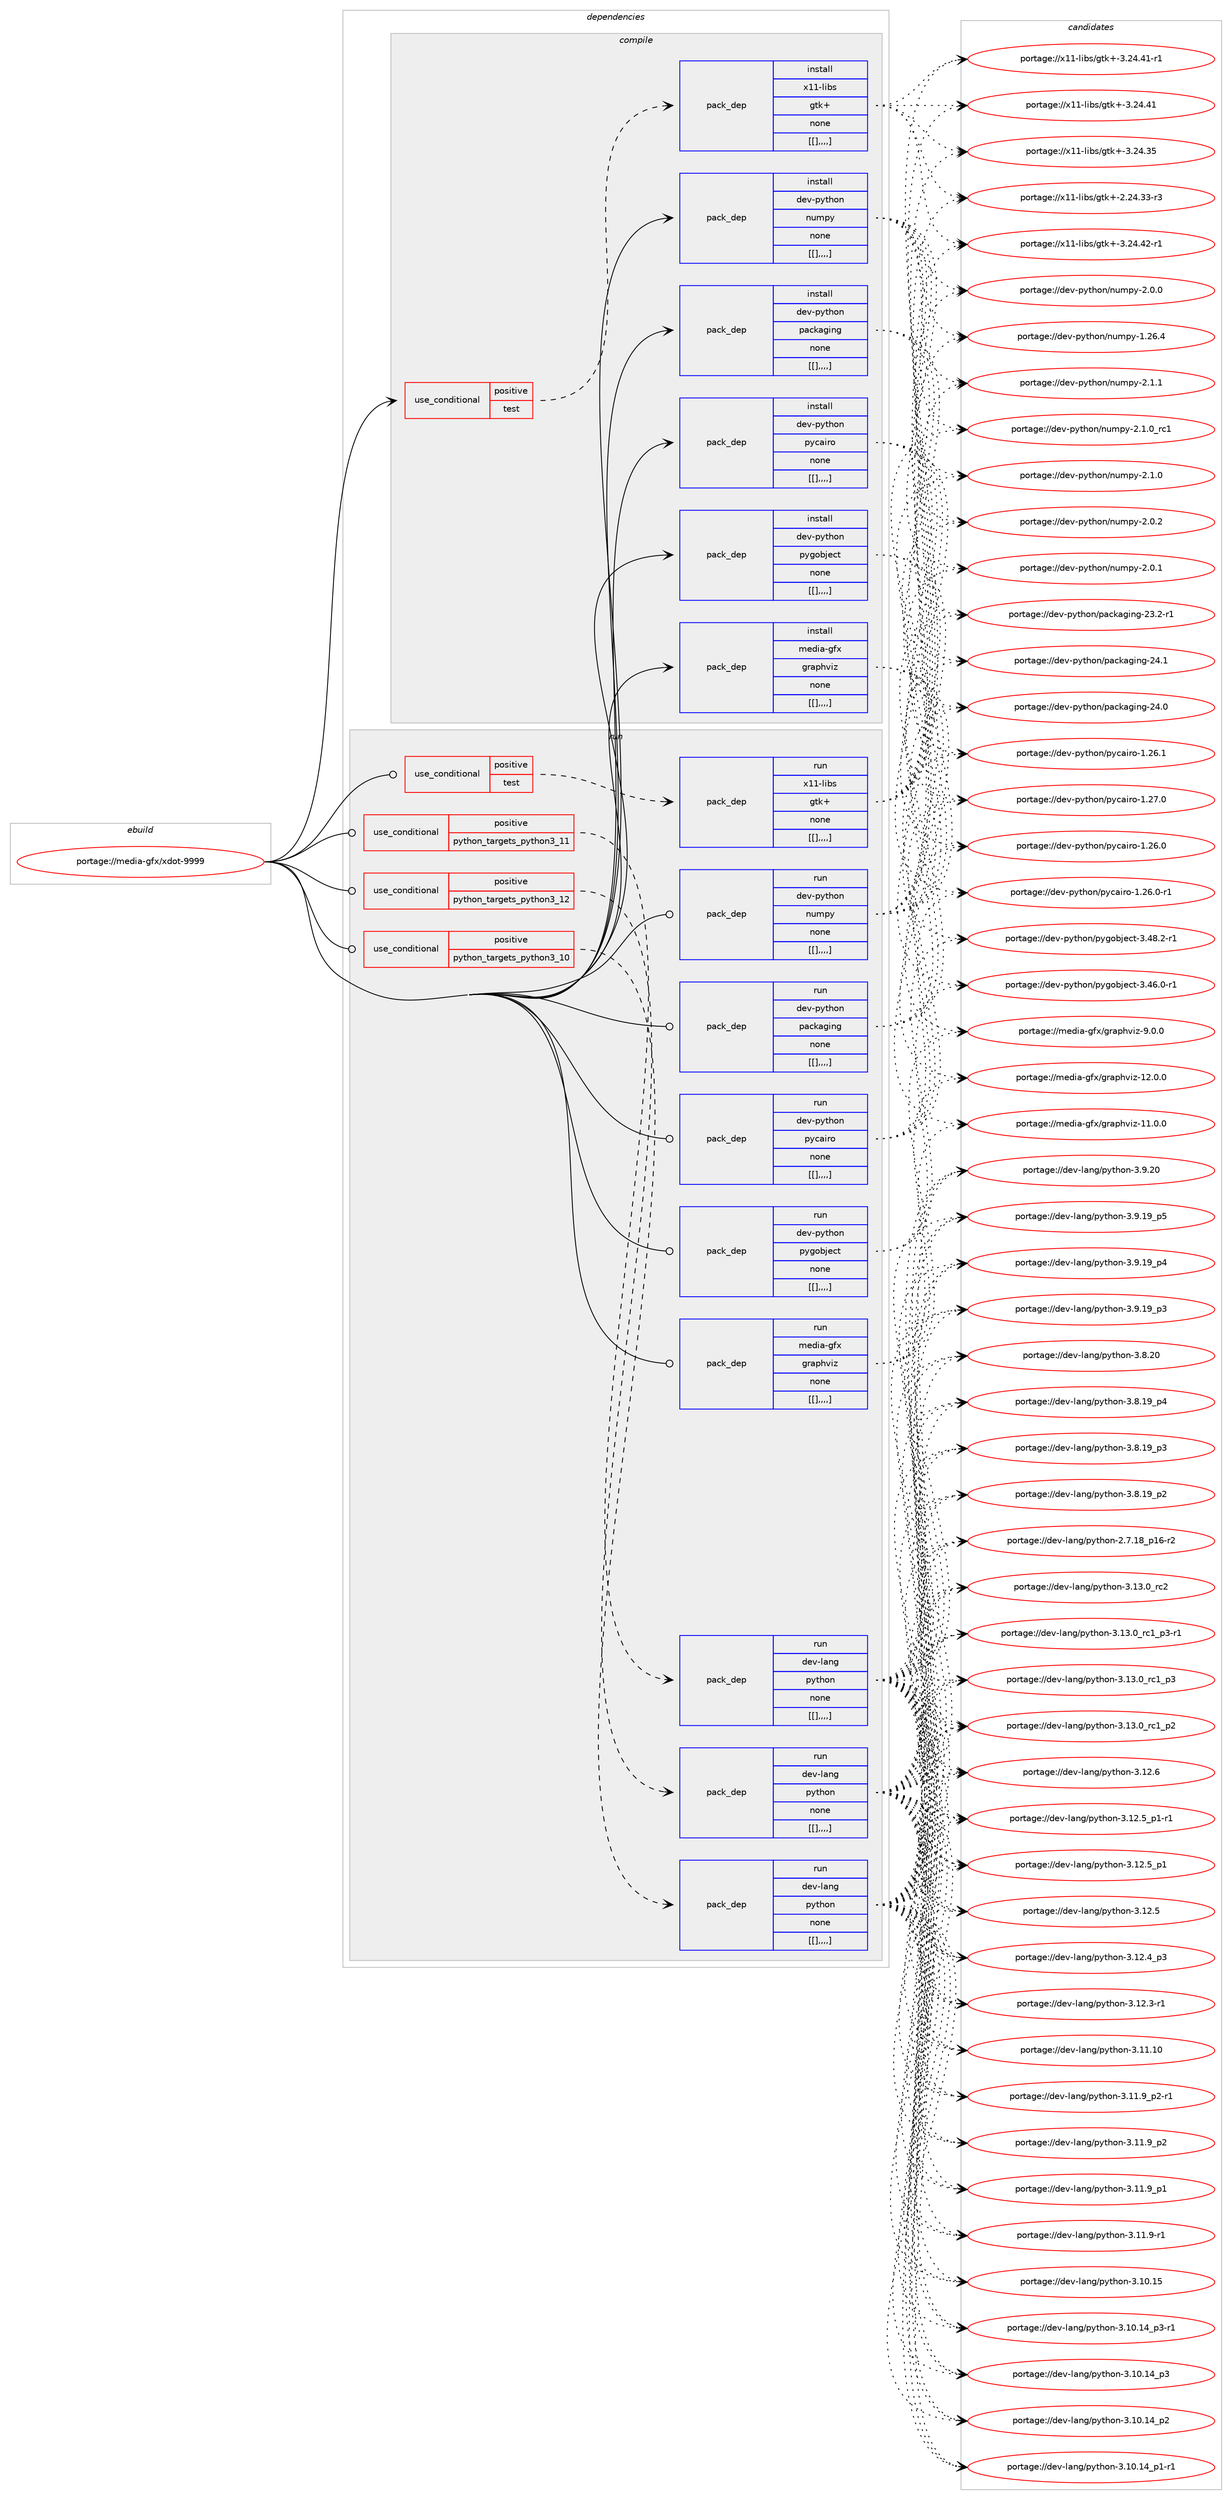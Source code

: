 digraph prolog {

# *************
# Graph options
# *************

newrank=true;
concentrate=true;
compound=true;
graph [rankdir=LR,fontname=Helvetica,fontsize=10,ranksep=1.5];#, ranksep=2.5, nodesep=0.2];
edge  [arrowhead=vee];
node  [fontname=Helvetica,fontsize=10];

# **********
# The ebuild
# **********

subgraph cluster_leftcol {
color=gray;
label=<<i>ebuild</i>>;
id [label="portage://media-gfx/xdot-9999", color=red, width=4, href="../media-gfx/xdot-9999.svg"];
}

# ****************
# The dependencies
# ****************

subgraph cluster_midcol {
color=gray;
label=<<i>dependencies</i>>;
subgraph cluster_compile {
fillcolor="#eeeeee";
style=filled;
label=<<i>compile</i>>;
subgraph cond77358 {
dependency310637 [label=<<TABLE BORDER="0" CELLBORDER="1" CELLSPACING="0" CELLPADDING="4"><TR><TD ROWSPAN="3" CELLPADDING="10">use_conditional</TD></TR><TR><TD>positive</TD></TR><TR><TD>test</TD></TR></TABLE>>, shape=none, color=red];
subgraph pack230756 {
dependency310638 [label=<<TABLE BORDER="0" CELLBORDER="1" CELLSPACING="0" CELLPADDING="4" WIDTH="220"><TR><TD ROWSPAN="6" CELLPADDING="30">pack_dep</TD></TR><TR><TD WIDTH="110">install</TD></TR><TR><TD>x11-libs</TD></TR><TR><TD>gtk+</TD></TR><TR><TD>none</TD></TR><TR><TD>[[],,,,]</TD></TR></TABLE>>, shape=none, color=blue];
}
dependency310637:e -> dependency310638:w [weight=20,style="dashed",arrowhead="vee"];
}
id:e -> dependency310637:w [weight=20,style="solid",arrowhead="vee"];
subgraph pack230757 {
dependency310639 [label=<<TABLE BORDER="0" CELLBORDER="1" CELLSPACING="0" CELLPADDING="4" WIDTH="220"><TR><TD ROWSPAN="6" CELLPADDING="30">pack_dep</TD></TR><TR><TD WIDTH="110">install</TD></TR><TR><TD>dev-python</TD></TR><TR><TD>numpy</TD></TR><TR><TD>none</TD></TR><TR><TD>[[],,,,]</TD></TR></TABLE>>, shape=none, color=blue];
}
id:e -> dependency310639:w [weight=20,style="solid",arrowhead="vee"];
subgraph pack230758 {
dependency310640 [label=<<TABLE BORDER="0" CELLBORDER="1" CELLSPACING="0" CELLPADDING="4" WIDTH="220"><TR><TD ROWSPAN="6" CELLPADDING="30">pack_dep</TD></TR><TR><TD WIDTH="110">install</TD></TR><TR><TD>dev-python</TD></TR><TR><TD>packaging</TD></TR><TR><TD>none</TD></TR><TR><TD>[[],,,,]</TD></TR></TABLE>>, shape=none, color=blue];
}
id:e -> dependency310640:w [weight=20,style="solid",arrowhead="vee"];
subgraph pack230759 {
dependency310641 [label=<<TABLE BORDER="0" CELLBORDER="1" CELLSPACING="0" CELLPADDING="4" WIDTH="220"><TR><TD ROWSPAN="6" CELLPADDING="30">pack_dep</TD></TR><TR><TD WIDTH="110">install</TD></TR><TR><TD>dev-python</TD></TR><TR><TD>pycairo</TD></TR><TR><TD>none</TD></TR><TR><TD>[[],,,,]</TD></TR></TABLE>>, shape=none, color=blue];
}
id:e -> dependency310641:w [weight=20,style="solid",arrowhead="vee"];
subgraph pack230760 {
dependency310642 [label=<<TABLE BORDER="0" CELLBORDER="1" CELLSPACING="0" CELLPADDING="4" WIDTH="220"><TR><TD ROWSPAN="6" CELLPADDING="30">pack_dep</TD></TR><TR><TD WIDTH="110">install</TD></TR><TR><TD>dev-python</TD></TR><TR><TD>pygobject</TD></TR><TR><TD>none</TD></TR><TR><TD>[[],,,,]</TD></TR></TABLE>>, shape=none, color=blue];
}
id:e -> dependency310642:w [weight=20,style="solid",arrowhead="vee"];
subgraph pack230761 {
dependency310643 [label=<<TABLE BORDER="0" CELLBORDER="1" CELLSPACING="0" CELLPADDING="4" WIDTH="220"><TR><TD ROWSPAN="6" CELLPADDING="30">pack_dep</TD></TR><TR><TD WIDTH="110">install</TD></TR><TR><TD>media-gfx</TD></TR><TR><TD>graphviz</TD></TR><TR><TD>none</TD></TR><TR><TD>[[],,,,]</TD></TR></TABLE>>, shape=none, color=blue];
}
id:e -> dependency310643:w [weight=20,style="solid",arrowhead="vee"];
}
subgraph cluster_compileandrun {
fillcolor="#eeeeee";
style=filled;
label=<<i>compile and run</i>>;
}
subgraph cluster_run {
fillcolor="#eeeeee";
style=filled;
label=<<i>run</i>>;
subgraph cond77359 {
dependency310644 [label=<<TABLE BORDER="0" CELLBORDER="1" CELLSPACING="0" CELLPADDING="4"><TR><TD ROWSPAN="3" CELLPADDING="10">use_conditional</TD></TR><TR><TD>positive</TD></TR><TR><TD>python_targets_python3_10</TD></TR></TABLE>>, shape=none, color=red];
subgraph pack230762 {
dependency310645 [label=<<TABLE BORDER="0" CELLBORDER="1" CELLSPACING="0" CELLPADDING="4" WIDTH="220"><TR><TD ROWSPAN="6" CELLPADDING="30">pack_dep</TD></TR><TR><TD WIDTH="110">run</TD></TR><TR><TD>dev-lang</TD></TR><TR><TD>python</TD></TR><TR><TD>none</TD></TR><TR><TD>[[],,,,]</TD></TR></TABLE>>, shape=none, color=blue];
}
dependency310644:e -> dependency310645:w [weight=20,style="dashed",arrowhead="vee"];
}
id:e -> dependency310644:w [weight=20,style="solid",arrowhead="odot"];
subgraph cond77360 {
dependency310646 [label=<<TABLE BORDER="0" CELLBORDER="1" CELLSPACING="0" CELLPADDING="4"><TR><TD ROWSPAN="3" CELLPADDING="10">use_conditional</TD></TR><TR><TD>positive</TD></TR><TR><TD>python_targets_python3_11</TD></TR></TABLE>>, shape=none, color=red];
subgraph pack230763 {
dependency310647 [label=<<TABLE BORDER="0" CELLBORDER="1" CELLSPACING="0" CELLPADDING="4" WIDTH="220"><TR><TD ROWSPAN="6" CELLPADDING="30">pack_dep</TD></TR><TR><TD WIDTH="110">run</TD></TR><TR><TD>dev-lang</TD></TR><TR><TD>python</TD></TR><TR><TD>none</TD></TR><TR><TD>[[],,,,]</TD></TR></TABLE>>, shape=none, color=blue];
}
dependency310646:e -> dependency310647:w [weight=20,style="dashed",arrowhead="vee"];
}
id:e -> dependency310646:w [weight=20,style="solid",arrowhead="odot"];
subgraph cond77361 {
dependency310648 [label=<<TABLE BORDER="0" CELLBORDER="1" CELLSPACING="0" CELLPADDING="4"><TR><TD ROWSPAN="3" CELLPADDING="10">use_conditional</TD></TR><TR><TD>positive</TD></TR><TR><TD>python_targets_python3_12</TD></TR></TABLE>>, shape=none, color=red];
subgraph pack230764 {
dependency310649 [label=<<TABLE BORDER="0" CELLBORDER="1" CELLSPACING="0" CELLPADDING="4" WIDTH="220"><TR><TD ROWSPAN="6" CELLPADDING="30">pack_dep</TD></TR><TR><TD WIDTH="110">run</TD></TR><TR><TD>dev-lang</TD></TR><TR><TD>python</TD></TR><TR><TD>none</TD></TR><TR><TD>[[],,,,]</TD></TR></TABLE>>, shape=none, color=blue];
}
dependency310648:e -> dependency310649:w [weight=20,style="dashed",arrowhead="vee"];
}
id:e -> dependency310648:w [weight=20,style="solid",arrowhead="odot"];
subgraph cond77362 {
dependency310650 [label=<<TABLE BORDER="0" CELLBORDER="1" CELLSPACING="0" CELLPADDING="4"><TR><TD ROWSPAN="3" CELLPADDING="10">use_conditional</TD></TR><TR><TD>positive</TD></TR><TR><TD>test</TD></TR></TABLE>>, shape=none, color=red];
subgraph pack230765 {
dependency310651 [label=<<TABLE BORDER="0" CELLBORDER="1" CELLSPACING="0" CELLPADDING="4" WIDTH="220"><TR><TD ROWSPAN="6" CELLPADDING="30">pack_dep</TD></TR><TR><TD WIDTH="110">run</TD></TR><TR><TD>x11-libs</TD></TR><TR><TD>gtk+</TD></TR><TR><TD>none</TD></TR><TR><TD>[[],,,,]</TD></TR></TABLE>>, shape=none, color=blue];
}
dependency310650:e -> dependency310651:w [weight=20,style="dashed",arrowhead="vee"];
}
id:e -> dependency310650:w [weight=20,style="solid",arrowhead="odot"];
subgraph pack230766 {
dependency310652 [label=<<TABLE BORDER="0" CELLBORDER="1" CELLSPACING="0" CELLPADDING="4" WIDTH="220"><TR><TD ROWSPAN="6" CELLPADDING="30">pack_dep</TD></TR><TR><TD WIDTH="110">run</TD></TR><TR><TD>dev-python</TD></TR><TR><TD>numpy</TD></TR><TR><TD>none</TD></TR><TR><TD>[[],,,,]</TD></TR></TABLE>>, shape=none, color=blue];
}
id:e -> dependency310652:w [weight=20,style="solid",arrowhead="odot"];
subgraph pack230767 {
dependency310653 [label=<<TABLE BORDER="0" CELLBORDER="1" CELLSPACING="0" CELLPADDING="4" WIDTH="220"><TR><TD ROWSPAN="6" CELLPADDING="30">pack_dep</TD></TR><TR><TD WIDTH="110">run</TD></TR><TR><TD>dev-python</TD></TR><TR><TD>packaging</TD></TR><TR><TD>none</TD></TR><TR><TD>[[],,,,]</TD></TR></TABLE>>, shape=none, color=blue];
}
id:e -> dependency310653:w [weight=20,style="solid",arrowhead="odot"];
subgraph pack230768 {
dependency310654 [label=<<TABLE BORDER="0" CELLBORDER="1" CELLSPACING="0" CELLPADDING="4" WIDTH="220"><TR><TD ROWSPAN="6" CELLPADDING="30">pack_dep</TD></TR><TR><TD WIDTH="110">run</TD></TR><TR><TD>dev-python</TD></TR><TR><TD>pycairo</TD></TR><TR><TD>none</TD></TR><TR><TD>[[],,,,]</TD></TR></TABLE>>, shape=none, color=blue];
}
id:e -> dependency310654:w [weight=20,style="solid",arrowhead="odot"];
subgraph pack230769 {
dependency310655 [label=<<TABLE BORDER="0" CELLBORDER="1" CELLSPACING="0" CELLPADDING="4" WIDTH="220"><TR><TD ROWSPAN="6" CELLPADDING="30">pack_dep</TD></TR><TR><TD WIDTH="110">run</TD></TR><TR><TD>dev-python</TD></TR><TR><TD>pygobject</TD></TR><TR><TD>none</TD></TR><TR><TD>[[],,,,]</TD></TR></TABLE>>, shape=none, color=blue];
}
id:e -> dependency310655:w [weight=20,style="solid",arrowhead="odot"];
subgraph pack230770 {
dependency310656 [label=<<TABLE BORDER="0" CELLBORDER="1" CELLSPACING="0" CELLPADDING="4" WIDTH="220"><TR><TD ROWSPAN="6" CELLPADDING="30">pack_dep</TD></TR><TR><TD WIDTH="110">run</TD></TR><TR><TD>media-gfx</TD></TR><TR><TD>graphviz</TD></TR><TR><TD>none</TD></TR><TR><TD>[[],,,,]</TD></TR></TABLE>>, shape=none, color=blue];
}
id:e -> dependency310656:w [weight=20,style="solid",arrowhead="odot"];
}
}

# **************
# The candidates
# **************

subgraph cluster_choices {
rank=same;
color=gray;
label=<<i>candidates</i>>;

subgraph choice230756 {
color=black;
nodesep=1;
choice12049494510810598115471031161074345514650524652504511449 [label="portage://x11-libs/gtk+-3.24.42-r1", color=red, width=4,href="../x11-libs/gtk+-3.24.42-r1.svg"];
choice12049494510810598115471031161074345514650524652494511449 [label="portage://x11-libs/gtk+-3.24.41-r1", color=red, width=4,href="../x11-libs/gtk+-3.24.41-r1.svg"];
choice1204949451081059811547103116107434551465052465249 [label="portage://x11-libs/gtk+-3.24.41", color=red, width=4,href="../x11-libs/gtk+-3.24.41.svg"];
choice1204949451081059811547103116107434551465052465153 [label="portage://x11-libs/gtk+-3.24.35", color=red, width=4,href="../x11-libs/gtk+-3.24.35.svg"];
choice12049494510810598115471031161074345504650524651514511451 [label="portage://x11-libs/gtk+-2.24.33-r3", color=red, width=4,href="../x11-libs/gtk+-2.24.33-r3.svg"];
dependency310638:e -> choice12049494510810598115471031161074345514650524652504511449:w [style=dotted,weight="100"];
dependency310638:e -> choice12049494510810598115471031161074345514650524652494511449:w [style=dotted,weight="100"];
dependency310638:e -> choice1204949451081059811547103116107434551465052465249:w [style=dotted,weight="100"];
dependency310638:e -> choice1204949451081059811547103116107434551465052465153:w [style=dotted,weight="100"];
dependency310638:e -> choice12049494510810598115471031161074345504650524651514511451:w [style=dotted,weight="100"];
}
subgraph choice230757 {
color=black;
nodesep=1;
choice1001011184511212111610411111047110117109112121455046494649 [label="portage://dev-python/numpy-2.1.1", color=red, width=4,href="../dev-python/numpy-2.1.1.svg"];
choice1001011184511212111610411111047110117109112121455046494648951149949 [label="portage://dev-python/numpy-2.1.0_rc1", color=red, width=4,href="../dev-python/numpy-2.1.0_rc1.svg"];
choice1001011184511212111610411111047110117109112121455046494648 [label="portage://dev-python/numpy-2.1.0", color=red, width=4,href="../dev-python/numpy-2.1.0.svg"];
choice1001011184511212111610411111047110117109112121455046484650 [label="portage://dev-python/numpy-2.0.2", color=red, width=4,href="../dev-python/numpy-2.0.2.svg"];
choice1001011184511212111610411111047110117109112121455046484649 [label="portage://dev-python/numpy-2.0.1", color=red, width=4,href="../dev-python/numpy-2.0.1.svg"];
choice1001011184511212111610411111047110117109112121455046484648 [label="portage://dev-python/numpy-2.0.0", color=red, width=4,href="../dev-python/numpy-2.0.0.svg"];
choice100101118451121211161041111104711011710911212145494650544652 [label="portage://dev-python/numpy-1.26.4", color=red, width=4,href="../dev-python/numpy-1.26.4.svg"];
dependency310639:e -> choice1001011184511212111610411111047110117109112121455046494649:w [style=dotted,weight="100"];
dependency310639:e -> choice1001011184511212111610411111047110117109112121455046494648951149949:w [style=dotted,weight="100"];
dependency310639:e -> choice1001011184511212111610411111047110117109112121455046494648:w [style=dotted,weight="100"];
dependency310639:e -> choice1001011184511212111610411111047110117109112121455046484650:w [style=dotted,weight="100"];
dependency310639:e -> choice1001011184511212111610411111047110117109112121455046484649:w [style=dotted,weight="100"];
dependency310639:e -> choice1001011184511212111610411111047110117109112121455046484648:w [style=dotted,weight="100"];
dependency310639:e -> choice100101118451121211161041111104711011710911212145494650544652:w [style=dotted,weight="100"];
}
subgraph choice230758 {
color=black;
nodesep=1;
choice10010111845112121116104111110471129799107971031051101034550524649 [label="portage://dev-python/packaging-24.1", color=red, width=4,href="../dev-python/packaging-24.1.svg"];
choice10010111845112121116104111110471129799107971031051101034550524648 [label="portage://dev-python/packaging-24.0", color=red, width=4,href="../dev-python/packaging-24.0.svg"];
choice100101118451121211161041111104711297991079710310511010345505146504511449 [label="portage://dev-python/packaging-23.2-r1", color=red, width=4,href="../dev-python/packaging-23.2-r1.svg"];
dependency310640:e -> choice10010111845112121116104111110471129799107971031051101034550524649:w [style=dotted,weight="100"];
dependency310640:e -> choice10010111845112121116104111110471129799107971031051101034550524648:w [style=dotted,weight="100"];
dependency310640:e -> choice100101118451121211161041111104711297991079710310511010345505146504511449:w [style=dotted,weight="100"];
}
subgraph choice230759 {
color=black;
nodesep=1;
choice1001011184511212111610411111047112121999710511411145494650554648 [label="portage://dev-python/pycairo-1.27.0", color=red, width=4,href="../dev-python/pycairo-1.27.0.svg"];
choice1001011184511212111610411111047112121999710511411145494650544649 [label="portage://dev-python/pycairo-1.26.1", color=red, width=4,href="../dev-python/pycairo-1.26.1.svg"];
choice10010111845112121116104111110471121219997105114111454946505446484511449 [label="portage://dev-python/pycairo-1.26.0-r1", color=red, width=4,href="../dev-python/pycairo-1.26.0-r1.svg"];
choice1001011184511212111610411111047112121999710511411145494650544648 [label="portage://dev-python/pycairo-1.26.0", color=red, width=4,href="../dev-python/pycairo-1.26.0.svg"];
dependency310641:e -> choice1001011184511212111610411111047112121999710511411145494650554648:w [style=dotted,weight="100"];
dependency310641:e -> choice1001011184511212111610411111047112121999710511411145494650544649:w [style=dotted,weight="100"];
dependency310641:e -> choice10010111845112121116104111110471121219997105114111454946505446484511449:w [style=dotted,weight="100"];
dependency310641:e -> choice1001011184511212111610411111047112121999710511411145494650544648:w [style=dotted,weight="100"];
}
subgraph choice230760 {
color=black;
nodesep=1;
choice10010111845112121116104111110471121211031119810610199116455146525646504511449 [label="portage://dev-python/pygobject-3.48.2-r1", color=red, width=4,href="../dev-python/pygobject-3.48.2-r1.svg"];
choice10010111845112121116104111110471121211031119810610199116455146525446484511449 [label="portage://dev-python/pygobject-3.46.0-r1", color=red, width=4,href="../dev-python/pygobject-3.46.0-r1.svg"];
dependency310642:e -> choice10010111845112121116104111110471121211031119810610199116455146525646504511449:w [style=dotted,weight="100"];
dependency310642:e -> choice10010111845112121116104111110471121211031119810610199116455146525446484511449:w [style=dotted,weight="100"];
}
subgraph choice230761 {
color=black;
nodesep=1;
choice1091011001059745103102120471031149711210411810512245495046484648 [label="portage://media-gfx/graphviz-12.0.0", color=red, width=4,href="../media-gfx/graphviz-12.0.0.svg"];
choice1091011001059745103102120471031149711210411810512245494946484648 [label="portage://media-gfx/graphviz-11.0.0", color=red, width=4,href="../media-gfx/graphviz-11.0.0.svg"];
choice10910110010597451031021204710311497112104118105122455746484648 [label="portage://media-gfx/graphviz-9.0.0", color=red, width=4,href="../media-gfx/graphviz-9.0.0.svg"];
dependency310643:e -> choice1091011001059745103102120471031149711210411810512245495046484648:w [style=dotted,weight="100"];
dependency310643:e -> choice1091011001059745103102120471031149711210411810512245494946484648:w [style=dotted,weight="100"];
dependency310643:e -> choice10910110010597451031021204710311497112104118105122455746484648:w [style=dotted,weight="100"];
}
subgraph choice230762 {
color=black;
nodesep=1;
choice10010111845108971101034711212111610411111045514649514648951149950 [label="portage://dev-lang/python-3.13.0_rc2", color=red, width=4,href="../dev-lang/python-3.13.0_rc2.svg"];
choice1001011184510897110103471121211161041111104551464951464895114994995112514511449 [label="portage://dev-lang/python-3.13.0_rc1_p3-r1", color=red, width=4,href="../dev-lang/python-3.13.0_rc1_p3-r1.svg"];
choice100101118451089711010347112121116104111110455146495146489511499499511251 [label="portage://dev-lang/python-3.13.0_rc1_p3", color=red, width=4,href="../dev-lang/python-3.13.0_rc1_p3.svg"];
choice100101118451089711010347112121116104111110455146495146489511499499511250 [label="portage://dev-lang/python-3.13.0_rc1_p2", color=red, width=4,href="../dev-lang/python-3.13.0_rc1_p2.svg"];
choice10010111845108971101034711212111610411111045514649504654 [label="portage://dev-lang/python-3.12.6", color=red, width=4,href="../dev-lang/python-3.12.6.svg"];
choice1001011184510897110103471121211161041111104551464950465395112494511449 [label="portage://dev-lang/python-3.12.5_p1-r1", color=red, width=4,href="../dev-lang/python-3.12.5_p1-r1.svg"];
choice100101118451089711010347112121116104111110455146495046539511249 [label="portage://dev-lang/python-3.12.5_p1", color=red, width=4,href="../dev-lang/python-3.12.5_p1.svg"];
choice10010111845108971101034711212111610411111045514649504653 [label="portage://dev-lang/python-3.12.5", color=red, width=4,href="../dev-lang/python-3.12.5.svg"];
choice100101118451089711010347112121116104111110455146495046529511251 [label="portage://dev-lang/python-3.12.4_p3", color=red, width=4,href="../dev-lang/python-3.12.4_p3.svg"];
choice100101118451089711010347112121116104111110455146495046514511449 [label="portage://dev-lang/python-3.12.3-r1", color=red, width=4,href="../dev-lang/python-3.12.3-r1.svg"];
choice1001011184510897110103471121211161041111104551464949464948 [label="portage://dev-lang/python-3.11.10", color=red, width=4,href="../dev-lang/python-3.11.10.svg"];
choice1001011184510897110103471121211161041111104551464949465795112504511449 [label="portage://dev-lang/python-3.11.9_p2-r1", color=red, width=4,href="../dev-lang/python-3.11.9_p2-r1.svg"];
choice100101118451089711010347112121116104111110455146494946579511250 [label="portage://dev-lang/python-3.11.9_p2", color=red, width=4,href="../dev-lang/python-3.11.9_p2.svg"];
choice100101118451089711010347112121116104111110455146494946579511249 [label="portage://dev-lang/python-3.11.9_p1", color=red, width=4,href="../dev-lang/python-3.11.9_p1.svg"];
choice100101118451089711010347112121116104111110455146494946574511449 [label="portage://dev-lang/python-3.11.9-r1", color=red, width=4,href="../dev-lang/python-3.11.9-r1.svg"];
choice1001011184510897110103471121211161041111104551464948464953 [label="portage://dev-lang/python-3.10.15", color=red, width=4,href="../dev-lang/python-3.10.15.svg"];
choice100101118451089711010347112121116104111110455146494846495295112514511449 [label="portage://dev-lang/python-3.10.14_p3-r1", color=red, width=4,href="../dev-lang/python-3.10.14_p3-r1.svg"];
choice10010111845108971101034711212111610411111045514649484649529511251 [label="portage://dev-lang/python-3.10.14_p3", color=red, width=4,href="../dev-lang/python-3.10.14_p3.svg"];
choice10010111845108971101034711212111610411111045514649484649529511250 [label="portage://dev-lang/python-3.10.14_p2", color=red, width=4,href="../dev-lang/python-3.10.14_p2.svg"];
choice100101118451089711010347112121116104111110455146494846495295112494511449 [label="portage://dev-lang/python-3.10.14_p1-r1", color=red, width=4,href="../dev-lang/python-3.10.14_p1-r1.svg"];
choice10010111845108971101034711212111610411111045514657465048 [label="portage://dev-lang/python-3.9.20", color=red, width=4,href="../dev-lang/python-3.9.20.svg"];
choice100101118451089711010347112121116104111110455146574649579511253 [label="portage://dev-lang/python-3.9.19_p5", color=red, width=4,href="../dev-lang/python-3.9.19_p5.svg"];
choice100101118451089711010347112121116104111110455146574649579511252 [label="portage://dev-lang/python-3.9.19_p4", color=red, width=4,href="../dev-lang/python-3.9.19_p4.svg"];
choice100101118451089711010347112121116104111110455146574649579511251 [label="portage://dev-lang/python-3.9.19_p3", color=red, width=4,href="../dev-lang/python-3.9.19_p3.svg"];
choice10010111845108971101034711212111610411111045514656465048 [label="portage://dev-lang/python-3.8.20", color=red, width=4,href="../dev-lang/python-3.8.20.svg"];
choice100101118451089711010347112121116104111110455146564649579511252 [label="portage://dev-lang/python-3.8.19_p4", color=red, width=4,href="../dev-lang/python-3.8.19_p4.svg"];
choice100101118451089711010347112121116104111110455146564649579511251 [label="portage://dev-lang/python-3.8.19_p3", color=red, width=4,href="../dev-lang/python-3.8.19_p3.svg"];
choice100101118451089711010347112121116104111110455146564649579511250 [label="portage://dev-lang/python-3.8.19_p2", color=red, width=4,href="../dev-lang/python-3.8.19_p2.svg"];
choice100101118451089711010347112121116104111110455046554649569511249544511450 [label="portage://dev-lang/python-2.7.18_p16-r2", color=red, width=4,href="../dev-lang/python-2.7.18_p16-r2.svg"];
dependency310645:e -> choice10010111845108971101034711212111610411111045514649514648951149950:w [style=dotted,weight="100"];
dependency310645:e -> choice1001011184510897110103471121211161041111104551464951464895114994995112514511449:w [style=dotted,weight="100"];
dependency310645:e -> choice100101118451089711010347112121116104111110455146495146489511499499511251:w [style=dotted,weight="100"];
dependency310645:e -> choice100101118451089711010347112121116104111110455146495146489511499499511250:w [style=dotted,weight="100"];
dependency310645:e -> choice10010111845108971101034711212111610411111045514649504654:w [style=dotted,weight="100"];
dependency310645:e -> choice1001011184510897110103471121211161041111104551464950465395112494511449:w [style=dotted,weight="100"];
dependency310645:e -> choice100101118451089711010347112121116104111110455146495046539511249:w [style=dotted,weight="100"];
dependency310645:e -> choice10010111845108971101034711212111610411111045514649504653:w [style=dotted,weight="100"];
dependency310645:e -> choice100101118451089711010347112121116104111110455146495046529511251:w [style=dotted,weight="100"];
dependency310645:e -> choice100101118451089711010347112121116104111110455146495046514511449:w [style=dotted,weight="100"];
dependency310645:e -> choice1001011184510897110103471121211161041111104551464949464948:w [style=dotted,weight="100"];
dependency310645:e -> choice1001011184510897110103471121211161041111104551464949465795112504511449:w [style=dotted,weight="100"];
dependency310645:e -> choice100101118451089711010347112121116104111110455146494946579511250:w [style=dotted,weight="100"];
dependency310645:e -> choice100101118451089711010347112121116104111110455146494946579511249:w [style=dotted,weight="100"];
dependency310645:e -> choice100101118451089711010347112121116104111110455146494946574511449:w [style=dotted,weight="100"];
dependency310645:e -> choice1001011184510897110103471121211161041111104551464948464953:w [style=dotted,weight="100"];
dependency310645:e -> choice100101118451089711010347112121116104111110455146494846495295112514511449:w [style=dotted,weight="100"];
dependency310645:e -> choice10010111845108971101034711212111610411111045514649484649529511251:w [style=dotted,weight="100"];
dependency310645:e -> choice10010111845108971101034711212111610411111045514649484649529511250:w [style=dotted,weight="100"];
dependency310645:e -> choice100101118451089711010347112121116104111110455146494846495295112494511449:w [style=dotted,weight="100"];
dependency310645:e -> choice10010111845108971101034711212111610411111045514657465048:w [style=dotted,weight="100"];
dependency310645:e -> choice100101118451089711010347112121116104111110455146574649579511253:w [style=dotted,weight="100"];
dependency310645:e -> choice100101118451089711010347112121116104111110455146574649579511252:w [style=dotted,weight="100"];
dependency310645:e -> choice100101118451089711010347112121116104111110455146574649579511251:w [style=dotted,weight="100"];
dependency310645:e -> choice10010111845108971101034711212111610411111045514656465048:w [style=dotted,weight="100"];
dependency310645:e -> choice100101118451089711010347112121116104111110455146564649579511252:w [style=dotted,weight="100"];
dependency310645:e -> choice100101118451089711010347112121116104111110455146564649579511251:w [style=dotted,weight="100"];
dependency310645:e -> choice100101118451089711010347112121116104111110455146564649579511250:w [style=dotted,weight="100"];
dependency310645:e -> choice100101118451089711010347112121116104111110455046554649569511249544511450:w [style=dotted,weight="100"];
}
subgraph choice230763 {
color=black;
nodesep=1;
choice10010111845108971101034711212111610411111045514649514648951149950 [label="portage://dev-lang/python-3.13.0_rc2", color=red, width=4,href="../dev-lang/python-3.13.0_rc2.svg"];
choice1001011184510897110103471121211161041111104551464951464895114994995112514511449 [label="portage://dev-lang/python-3.13.0_rc1_p3-r1", color=red, width=4,href="../dev-lang/python-3.13.0_rc1_p3-r1.svg"];
choice100101118451089711010347112121116104111110455146495146489511499499511251 [label="portage://dev-lang/python-3.13.0_rc1_p3", color=red, width=4,href="../dev-lang/python-3.13.0_rc1_p3.svg"];
choice100101118451089711010347112121116104111110455146495146489511499499511250 [label="portage://dev-lang/python-3.13.0_rc1_p2", color=red, width=4,href="../dev-lang/python-3.13.0_rc1_p2.svg"];
choice10010111845108971101034711212111610411111045514649504654 [label="portage://dev-lang/python-3.12.6", color=red, width=4,href="../dev-lang/python-3.12.6.svg"];
choice1001011184510897110103471121211161041111104551464950465395112494511449 [label="portage://dev-lang/python-3.12.5_p1-r1", color=red, width=4,href="../dev-lang/python-3.12.5_p1-r1.svg"];
choice100101118451089711010347112121116104111110455146495046539511249 [label="portage://dev-lang/python-3.12.5_p1", color=red, width=4,href="../dev-lang/python-3.12.5_p1.svg"];
choice10010111845108971101034711212111610411111045514649504653 [label="portage://dev-lang/python-3.12.5", color=red, width=4,href="../dev-lang/python-3.12.5.svg"];
choice100101118451089711010347112121116104111110455146495046529511251 [label="portage://dev-lang/python-3.12.4_p3", color=red, width=4,href="../dev-lang/python-3.12.4_p3.svg"];
choice100101118451089711010347112121116104111110455146495046514511449 [label="portage://dev-lang/python-3.12.3-r1", color=red, width=4,href="../dev-lang/python-3.12.3-r1.svg"];
choice1001011184510897110103471121211161041111104551464949464948 [label="portage://dev-lang/python-3.11.10", color=red, width=4,href="../dev-lang/python-3.11.10.svg"];
choice1001011184510897110103471121211161041111104551464949465795112504511449 [label="portage://dev-lang/python-3.11.9_p2-r1", color=red, width=4,href="../dev-lang/python-3.11.9_p2-r1.svg"];
choice100101118451089711010347112121116104111110455146494946579511250 [label="portage://dev-lang/python-3.11.9_p2", color=red, width=4,href="../dev-lang/python-3.11.9_p2.svg"];
choice100101118451089711010347112121116104111110455146494946579511249 [label="portage://dev-lang/python-3.11.9_p1", color=red, width=4,href="../dev-lang/python-3.11.9_p1.svg"];
choice100101118451089711010347112121116104111110455146494946574511449 [label="portage://dev-lang/python-3.11.9-r1", color=red, width=4,href="../dev-lang/python-3.11.9-r1.svg"];
choice1001011184510897110103471121211161041111104551464948464953 [label="portage://dev-lang/python-3.10.15", color=red, width=4,href="../dev-lang/python-3.10.15.svg"];
choice100101118451089711010347112121116104111110455146494846495295112514511449 [label="portage://dev-lang/python-3.10.14_p3-r1", color=red, width=4,href="../dev-lang/python-3.10.14_p3-r1.svg"];
choice10010111845108971101034711212111610411111045514649484649529511251 [label="portage://dev-lang/python-3.10.14_p3", color=red, width=4,href="../dev-lang/python-3.10.14_p3.svg"];
choice10010111845108971101034711212111610411111045514649484649529511250 [label="portage://dev-lang/python-3.10.14_p2", color=red, width=4,href="../dev-lang/python-3.10.14_p2.svg"];
choice100101118451089711010347112121116104111110455146494846495295112494511449 [label="portage://dev-lang/python-3.10.14_p1-r1", color=red, width=4,href="../dev-lang/python-3.10.14_p1-r1.svg"];
choice10010111845108971101034711212111610411111045514657465048 [label="portage://dev-lang/python-3.9.20", color=red, width=4,href="../dev-lang/python-3.9.20.svg"];
choice100101118451089711010347112121116104111110455146574649579511253 [label="portage://dev-lang/python-3.9.19_p5", color=red, width=4,href="../dev-lang/python-3.9.19_p5.svg"];
choice100101118451089711010347112121116104111110455146574649579511252 [label="portage://dev-lang/python-3.9.19_p4", color=red, width=4,href="../dev-lang/python-3.9.19_p4.svg"];
choice100101118451089711010347112121116104111110455146574649579511251 [label="portage://dev-lang/python-3.9.19_p3", color=red, width=4,href="../dev-lang/python-3.9.19_p3.svg"];
choice10010111845108971101034711212111610411111045514656465048 [label="portage://dev-lang/python-3.8.20", color=red, width=4,href="../dev-lang/python-3.8.20.svg"];
choice100101118451089711010347112121116104111110455146564649579511252 [label="portage://dev-lang/python-3.8.19_p4", color=red, width=4,href="../dev-lang/python-3.8.19_p4.svg"];
choice100101118451089711010347112121116104111110455146564649579511251 [label="portage://dev-lang/python-3.8.19_p3", color=red, width=4,href="../dev-lang/python-3.8.19_p3.svg"];
choice100101118451089711010347112121116104111110455146564649579511250 [label="portage://dev-lang/python-3.8.19_p2", color=red, width=4,href="../dev-lang/python-3.8.19_p2.svg"];
choice100101118451089711010347112121116104111110455046554649569511249544511450 [label="portage://dev-lang/python-2.7.18_p16-r2", color=red, width=4,href="../dev-lang/python-2.7.18_p16-r2.svg"];
dependency310647:e -> choice10010111845108971101034711212111610411111045514649514648951149950:w [style=dotted,weight="100"];
dependency310647:e -> choice1001011184510897110103471121211161041111104551464951464895114994995112514511449:w [style=dotted,weight="100"];
dependency310647:e -> choice100101118451089711010347112121116104111110455146495146489511499499511251:w [style=dotted,weight="100"];
dependency310647:e -> choice100101118451089711010347112121116104111110455146495146489511499499511250:w [style=dotted,weight="100"];
dependency310647:e -> choice10010111845108971101034711212111610411111045514649504654:w [style=dotted,weight="100"];
dependency310647:e -> choice1001011184510897110103471121211161041111104551464950465395112494511449:w [style=dotted,weight="100"];
dependency310647:e -> choice100101118451089711010347112121116104111110455146495046539511249:w [style=dotted,weight="100"];
dependency310647:e -> choice10010111845108971101034711212111610411111045514649504653:w [style=dotted,weight="100"];
dependency310647:e -> choice100101118451089711010347112121116104111110455146495046529511251:w [style=dotted,weight="100"];
dependency310647:e -> choice100101118451089711010347112121116104111110455146495046514511449:w [style=dotted,weight="100"];
dependency310647:e -> choice1001011184510897110103471121211161041111104551464949464948:w [style=dotted,weight="100"];
dependency310647:e -> choice1001011184510897110103471121211161041111104551464949465795112504511449:w [style=dotted,weight="100"];
dependency310647:e -> choice100101118451089711010347112121116104111110455146494946579511250:w [style=dotted,weight="100"];
dependency310647:e -> choice100101118451089711010347112121116104111110455146494946579511249:w [style=dotted,weight="100"];
dependency310647:e -> choice100101118451089711010347112121116104111110455146494946574511449:w [style=dotted,weight="100"];
dependency310647:e -> choice1001011184510897110103471121211161041111104551464948464953:w [style=dotted,weight="100"];
dependency310647:e -> choice100101118451089711010347112121116104111110455146494846495295112514511449:w [style=dotted,weight="100"];
dependency310647:e -> choice10010111845108971101034711212111610411111045514649484649529511251:w [style=dotted,weight="100"];
dependency310647:e -> choice10010111845108971101034711212111610411111045514649484649529511250:w [style=dotted,weight="100"];
dependency310647:e -> choice100101118451089711010347112121116104111110455146494846495295112494511449:w [style=dotted,weight="100"];
dependency310647:e -> choice10010111845108971101034711212111610411111045514657465048:w [style=dotted,weight="100"];
dependency310647:e -> choice100101118451089711010347112121116104111110455146574649579511253:w [style=dotted,weight="100"];
dependency310647:e -> choice100101118451089711010347112121116104111110455146574649579511252:w [style=dotted,weight="100"];
dependency310647:e -> choice100101118451089711010347112121116104111110455146574649579511251:w [style=dotted,weight="100"];
dependency310647:e -> choice10010111845108971101034711212111610411111045514656465048:w [style=dotted,weight="100"];
dependency310647:e -> choice100101118451089711010347112121116104111110455146564649579511252:w [style=dotted,weight="100"];
dependency310647:e -> choice100101118451089711010347112121116104111110455146564649579511251:w [style=dotted,weight="100"];
dependency310647:e -> choice100101118451089711010347112121116104111110455146564649579511250:w [style=dotted,weight="100"];
dependency310647:e -> choice100101118451089711010347112121116104111110455046554649569511249544511450:w [style=dotted,weight="100"];
}
subgraph choice230764 {
color=black;
nodesep=1;
choice10010111845108971101034711212111610411111045514649514648951149950 [label="portage://dev-lang/python-3.13.0_rc2", color=red, width=4,href="../dev-lang/python-3.13.0_rc2.svg"];
choice1001011184510897110103471121211161041111104551464951464895114994995112514511449 [label="portage://dev-lang/python-3.13.0_rc1_p3-r1", color=red, width=4,href="../dev-lang/python-3.13.0_rc1_p3-r1.svg"];
choice100101118451089711010347112121116104111110455146495146489511499499511251 [label="portage://dev-lang/python-3.13.0_rc1_p3", color=red, width=4,href="../dev-lang/python-3.13.0_rc1_p3.svg"];
choice100101118451089711010347112121116104111110455146495146489511499499511250 [label="portage://dev-lang/python-3.13.0_rc1_p2", color=red, width=4,href="../dev-lang/python-3.13.0_rc1_p2.svg"];
choice10010111845108971101034711212111610411111045514649504654 [label="portage://dev-lang/python-3.12.6", color=red, width=4,href="../dev-lang/python-3.12.6.svg"];
choice1001011184510897110103471121211161041111104551464950465395112494511449 [label="portage://dev-lang/python-3.12.5_p1-r1", color=red, width=4,href="../dev-lang/python-3.12.5_p1-r1.svg"];
choice100101118451089711010347112121116104111110455146495046539511249 [label="portage://dev-lang/python-3.12.5_p1", color=red, width=4,href="../dev-lang/python-3.12.5_p1.svg"];
choice10010111845108971101034711212111610411111045514649504653 [label="portage://dev-lang/python-3.12.5", color=red, width=4,href="../dev-lang/python-3.12.5.svg"];
choice100101118451089711010347112121116104111110455146495046529511251 [label="portage://dev-lang/python-3.12.4_p3", color=red, width=4,href="../dev-lang/python-3.12.4_p3.svg"];
choice100101118451089711010347112121116104111110455146495046514511449 [label="portage://dev-lang/python-3.12.3-r1", color=red, width=4,href="../dev-lang/python-3.12.3-r1.svg"];
choice1001011184510897110103471121211161041111104551464949464948 [label="portage://dev-lang/python-3.11.10", color=red, width=4,href="../dev-lang/python-3.11.10.svg"];
choice1001011184510897110103471121211161041111104551464949465795112504511449 [label="portage://dev-lang/python-3.11.9_p2-r1", color=red, width=4,href="../dev-lang/python-3.11.9_p2-r1.svg"];
choice100101118451089711010347112121116104111110455146494946579511250 [label="portage://dev-lang/python-3.11.9_p2", color=red, width=4,href="../dev-lang/python-3.11.9_p2.svg"];
choice100101118451089711010347112121116104111110455146494946579511249 [label="portage://dev-lang/python-3.11.9_p1", color=red, width=4,href="../dev-lang/python-3.11.9_p1.svg"];
choice100101118451089711010347112121116104111110455146494946574511449 [label="portage://dev-lang/python-3.11.9-r1", color=red, width=4,href="../dev-lang/python-3.11.9-r1.svg"];
choice1001011184510897110103471121211161041111104551464948464953 [label="portage://dev-lang/python-3.10.15", color=red, width=4,href="../dev-lang/python-3.10.15.svg"];
choice100101118451089711010347112121116104111110455146494846495295112514511449 [label="portage://dev-lang/python-3.10.14_p3-r1", color=red, width=4,href="../dev-lang/python-3.10.14_p3-r1.svg"];
choice10010111845108971101034711212111610411111045514649484649529511251 [label="portage://dev-lang/python-3.10.14_p3", color=red, width=4,href="../dev-lang/python-3.10.14_p3.svg"];
choice10010111845108971101034711212111610411111045514649484649529511250 [label="portage://dev-lang/python-3.10.14_p2", color=red, width=4,href="../dev-lang/python-3.10.14_p2.svg"];
choice100101118451089711010347112121116104111110455146494846495295112494511449 [label="portage://dev-lang/python-3.10.14_p1-r1", color=red, width=4,href="../dev-lang/python-3.10.14_p1-r1.svg"];
choice10010111845108971101034711212111610411111045514657465048 [label="portage://dev-lang/python-3.9.20", color=red, width=4,href="../dev-lang/python-3.9.20.svg"];
choice100101118451089711010347112121116104111110455146574649579511253 [label="portage://dev-lang/python-3.9.19_p5", color=red, width=4,href="../dev-lang/python-3.9.19_p5.svg"];
choice100101118451089711010347112121116104111110455146574649579511252 [label="portage://dev-lang/python-3.9.19_p4", color=red, width=4,href="../dev-lang/python-3.9.19_p4.svg"];
choice100101118451089711010347112121116104111110455146574649579511251 [label="portage://dev-lang/python-3.9.19_p3", color=red, width=4,href="../dev-lang/python-3.9.19_p3.svg"];
choice10010111845108971101034711212111610411111045514656465048 [label="portage://dev-lang/python-3.8.20", color=red, width=4,href="../dev-lang/python-3.8.20.svg"];
choice100101118451089711010347112121116104111110455146564649579511252 [label="portage://dev-lang/python-3.8.19_p4", color=red, width=4,href="../dev-lang/python-3.8.19_p4.svg"];
choice100101118451089711010347112121116104111110455146564649579511251 [label="portage://dev-lang/python-3.8.19_p3", color=red, width=4,href="../dev-lang/python-3.8.19_p3.svg"];
choice100101118451089711010347112121116104111110455146564649579511250 [label="portage://dev-lang/python-3.8.19_p2", color=red, width=4,href="../dev-lang/python-3.8.19_p2.svg"];
choice100101118451089711010347112121116104111110455046554649569511249544511450 [label="portage://dev-lang/python-2.7.18_p16-r2", color=red, width=4,href="../dev-lang/python-2.7.18_p16-r2.svg"];
dependency310649:e -> choice10010111845108971101034711212111610411111045514649514648951149950:w [style=dotted,weight="100"];
dependency310649:e -> choice1001011184510897110103471121211161041111104551464951464895114994995112514511449:w [style=dotted,weight="100"];
dependency310649:e -> choice100101118451089711010347112121116104111110455146495146489511499499511251:w [style=dotted,weight="100"];
dependency310649:e -> choice100101118451089711010347112121116104111110455146495146489511499499511250:w [style=dotted,weight="100"];
dependency310649:e -> choice10010111845108971101034711212111610411111045514649504654:w [style=dotted,weight="100"];
dependency310649:e -> choice1001011184510897110103471121211161041111104551464950465395112494511449:w [style=dotted,weight="100"];
dependency310649:e -> choice100101118451089711010347112121116104111110455146495046539511249:w [style=dotted,weight="100"];
dependency310649:e -> choice10010111845108971101034711212111610411111045514649504653:w [style=dotted,weight="100"];
dependency310649:e -> choice100101118451089711010347112121116104111110455146495046529511251:w [style=dotted,weight="100"];
dependency310649:e -> choice100101118451089711010347112121116104111110455146495046514511449:w [style=dotted,weight="100"];
dependency310649:e -> choice1001011184510897110103471121211161041111104551464949464948:w [style=dotted,weight="100"];
dependency310649:e -> choice1001011184510897110103471121211161041111104551464949465795112504511449:w [style=dotted,weight="100"];
dependency310649:e -> choice100101118451089711010347112121116104111110455146494946579511250:w [style=dotted,weight="100"];
dependency310649:e -> choice100101118451089711010347112121116104111110455146494946579511249:w [style=dotted,weight="100"];
dependency310649:e -> choice100101118451089711010347112121116104111110455146494946574511449:w [style=dotted,weight="100"];
dependency310649:e -> choice1001011184510897110103471121211161041111104551464948464953:w [style=dotted,weight="100"];
dependency310649:e -> choice100101118451089711010347112121116104111110455146494846495295112514511449:w [style=dotted,weight="100"];
dependency310649:e -> choice10010111845108971101034711212111610411111045514649484649529511251:w [style=dotted,weight="100"];
dependency310649:e -> choice10010111845108971101034711212111610411111045514649484649529511250:w [style=dotted,weight="100"];
dependency310649:e -> choice100101118451089711010347112121116104111110455146494846495295112494511449:w [style=dotted,weight="100"];
dependency310649:e -> choice10010111845108971101034711212111610411111045514657465048:w [style=dotted,weight="100"];
dependency310649:e -> choice100101118451089711010347112121116104111110455146574649579511253:w [style=dotted,weight="100"];
dependency310649:e -> choice100101118451089711010347112121116104111110455146574649579511252:w [style=dotted,weight="100"];
dependency310649:e -> choice100101118451089711010347112121116104111110455146574649579511251:w [style=dotted,weight="100"];
dependency310649:e -> choice10010111845108971101034711212111610411111045514656465048:w [style=dotted,weight="100"];
dependency310649:e -> choice100101118451089711010347112121116104111110455146564649579511252:w [style=dotted,weight="100"];
dependency310649:e -> choice100101118451089711010347112121116104111110455146564649579511251:w [style=dotted,weight="100"];
dependency310649:e -> choice100101118451089711010347112121116104111110455146564649579511250:w [style=dotted,weight="100"];
dependency310649:e -> choice100101118451089711010347112121116104111110455046554649569511249544511450:w [style=dotted,weight="100"];
}
subgraph choice230765 {
color=black;
nodesep=1;
choice12049494510810598115471031161074345514650524652504511449 [label="portage://x11-libs/gtk+-3.24.42-r1", color=red, width=4,href="../x11-libs/gtk+-3.24.42-r1.svg"];
choice12049494510810598115471031161074345514650524652494511449 [label="portage://x11-libs/gtk+-3.24.41-r1", color=red, width=4,href="../x11-libs/gtk+-3.24.41-r1.svg"];
choice1204949451081059811547103116107434551465052465249 [label="portage://x11-libs/gtk+-3.24.41", color=red, width=4,href="../x11-libs/gtk+-3.24.41.svg"];
choice1204949451081059811547103116107434551465052465153 [label="portage://x11-libs/gtk+-3.24.35", color=red, width=4,href="../x11-libs/gtk+-3.24.35.svg"];
choice12049494510810598115471031161074345504650524651514511451 [label="portage://x11-libs/gtk+-2.24.33-r3", color=red, width=4,href="../x11-libs/gtk+-2.24.33-r3.svg"];
dependency310651:e -> choice12049494510810598115471031161074345514650524652504511449:w [style=dotted,weight="100"];
dependency310651:e -> choice12049494510810598115471031161074345514650524652494511449:w [style=dotted,weight="100"];
dependency310651:e -> choice1204949451081059811547103116107434551465052465249:w [style=dotted,weight="100"];
dependency310651:e -> choice1204949451081059811547103116107434551465052465153:w [style=dotted,weight="100"];
dependency310651:e -> choice12049494510810598115471031161074345504650524651514511451:w [style=dotted,weight="100"];
}
subgraph choice230766 {
color=black;
nodesep=1;
choice1001011184511212111610411111047110117109112121455046494649 [label="portage://dev-python/numpy-2.1.1", color=red, width=4,href="../dev-python/numpy-2.1.1.svg"];
choice1001011184511212111610411111047110117109112121455046494648951149949 [label="portage://dev-python/numpy-2.1.0_rc1", color=red, width=4,href="../dev-python/numpy-2.1.0_rc1.svg"];
choice1001011184511212111610411111047110117109112121455046494648 [label="portage://dev-python/numpy-2.1.0", color=red, width=4,href="../dev-python/numpy-2.1.0.svg"];
choice1001011184511212111610411111047110117109112121455046484650 [label="portage://dev-python/numpy-2.0.2", color=red, width=4,href="../dev-python/numpy-2.0.2.svg"];
choice1001011184511212111610411111047110117109112121455046484649 [label="portage://dev-python/numpy-2.0.1", color=red, width=4,href="../dev-python/numpy-2.0.1.svg"];
choice1001011184511212111610411111047110117109112121455046484648 [label="portage://dev-python/numpy-2.0.0", color=red, width=4,href="../dev-python/numpy-2.0.0.svg"];
choice100101118451121211161041111104711011710911212145494650544652 [label="portage://dev-python/numpy-1.26.4", color=red, width=4,href="../dev-python/numpy-1.26.4.svg"];
dependency310652:e -> choice1001011184511212111610411111047110117109112121455046494649:w [style=dotted,weight="100"];
dependency310652:e -> choice1001011184511212111610411111047110117109112121455046494648951149949:w [style=dotted,weight="100"];
dependency310652:e -> choice1001011184511212111610411111047110117109112121455046494648:w [style=dotted,weight="100"];
dependency310652:e -> choice1001011184511212111610411111047110117109112121455046484650:w [style=dotted,weight="100"];
dependency310652:e -> choice1001011184511212111610411111047110117109112121455046484649:w [style=dotted,weight="100"];
dependency310652:e -> choice1001011184511212111610411111047110117109112121455046484648:w [style=dotted,weight="100"];
dependency310652:e -> choice100101118451121211161041111104711011710911212145494650544652:w [style=dotted,weight="100"];
}
subgraph choice230767 {
color=black;
nodesep=1;
choice10010111845112121116104111110471129799107971031051101034550524649 [label="portage://dev-python/packaging-24.1", color=red, width=4,href="../dev-python/packaging-24.1.svg"];
choice10010111845112121116104111110471129799107971031051101034550524648 [label="portage://dev-python/packaging-24.0", color=red, width=4,href="../dev-python/packaging-24.0.svg"];
choice100101118451121211161041111104711297991079710310511010345505146504511449 [label="portage://dev-python/packaging-23.2-r1", color=red, width=4,href="../dev-python/packaging-23.2-r1.svg"];
dependency310653:e -> choice10010111845112121116104111110471129799107971031051101034550524649:w [style=dotted,weight="100"];
dependency310653:e -> choice10010111845112121116104111110471129799107971031051101034550524648:w [style=dotted,weight="100"];
dependency310653:e -> choice100101118451121211161041111104711297991079710310511010345505146504511449:w [style=dotted,weight="100"];
}
subgraph choice230768 {
color=black;
nodesep=1;
choice1001011184511212111610411111047112121999710511411145494650554648 [label="portage://dev-python/pycairo-1.27.0", color=red, width=4,href="../dev-python/pycairo-1.27.0.svg"];
choice1001011184511212111610411111047112121999710511411145494650544649 [label="portage://dev-python/pycairo-1.26.1", color=red, width=4,href="../dev-python/pycairo-1.26.1.svg"];
choice10010111845112121116104111110471121219997105114111454946505446484511449 [label="portage://dev-python/pycairo-1.26.0-r1", color=red, width=4,href="../dev-python/pycairo-1.26.0-r1.svg"];
choice1001011184511212111610411111047112121999710511411145494650544648 [label="portage://dev-python/pycairo-1.26.0", color=red, width=4,href="../dev-python/pycairo-1.26.0.svg"];
dependency310654:e -> choice1001011184511212111610411111047112121999710511411145494650554648:w [style=dotted,weight="100"];
dependency310654:e -> choice1001011184511212111610411111047112121999710511411145494650544649:w [style=dotted,weight="100"];
dependency310654:e -> choice10010111845112121116104111110471121219997105114111454946505446484511449:w [style=dotted,weight="100"];
dependency310654:e -> choice1001011184511212111610411111047112121999710511411145494650544648:w [style=dotted,weight="100"];
}
subgraph choice230769 {
color=black;
nodesep=1;
choice10010111845112121116104111110471121211031119810610199116455146525646504511449 [label="portage://dev-python/pygobject-3.48.2-r1", color=red, width=4,href="../dev-python/pygobject-3.48.2-r1.svg"];
choice10010111845112121116104111110471121211031119810610199116455146525446484511449 [label="portage://dev-python/pygobject-3.46.0-r1", color=red, width=4,href="../dev-python/pygobject-3.46.0-r1.svg"];
dependency310655:e -> choice10010111845112121116104111110471121211031119810610199116455146525646504511449:w [style=dotted,weight="100"];
dependency310655:e -> choice10010111845112121116104111110471121211031119810610199116455146525446484511449:w [style=dotted,weight="100"];
}
subgraph choice230770 {
color=black;
nodesep=1;
choice1091011001059745103102120471031149711210411810512245495046484648 [label="portage://media-gfx/graphviz-12.0.0", color=red, width=4,href="../media-gfx/graphviz-12.0.0.svg"];
choice1091011001059745103102120471031149711210411810512245494946484648 [label="portage://media-gfx/graphviz-11.0.0", color=red, width=4,href="../media-gfx/graphviz-11.0.0.svg"];
choice10910110010597451031021204710311497112104118105122455746484648 [label="portage://media-gfx/graphviz-9.0.0", color=red, width=4,href="../media-gfx/graphviz-9.0.0.svg"];
dependency310656:e -> choice1091011001059745103102120471031149711210411810512245495046484648:w [style=dotted,weight="100"];
dependency310656:e -> choice1091011001059745103102120471031149711210411810512245494946484648:w [style=dotted,weight="100"];
dependency310656:e -> choice10910110010597451031021204710311497112104118105122455746484648:w [style=dotted,weight="100"];
}
}

}
